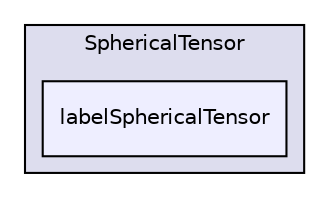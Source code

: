 digraph "src/OpenFOAM/primitives/SphericalTensor/labelSphericalTensor" {
  bgcolor=transparent;
  compound=true
  node [ fontsize="10", fontname="Helvetica"];
  edge [ labelfontsize="10", labelfontname="Helvetica"];
  subgraph clusterdir_b065e1a4bed1b058c87ac57271f42191 {
    graph [ bgcolor="#ddddee", pencolor="black", label="SphericalTensor" fontname="Helvetica", fontsize="10", URL="dir_b065e1a4bed1b058c87ac57271f42191.html"]
  dir_2d36a66d4f8baf5eafb31f81ebf71238 [shape=box, label="labelSphericalTensor", style="filled", fillcolor="#eeeeff", pencolor="black", URL="dir_2d36a66d4f8baf5eafb31f81ebf71238.html"];
  }
}
